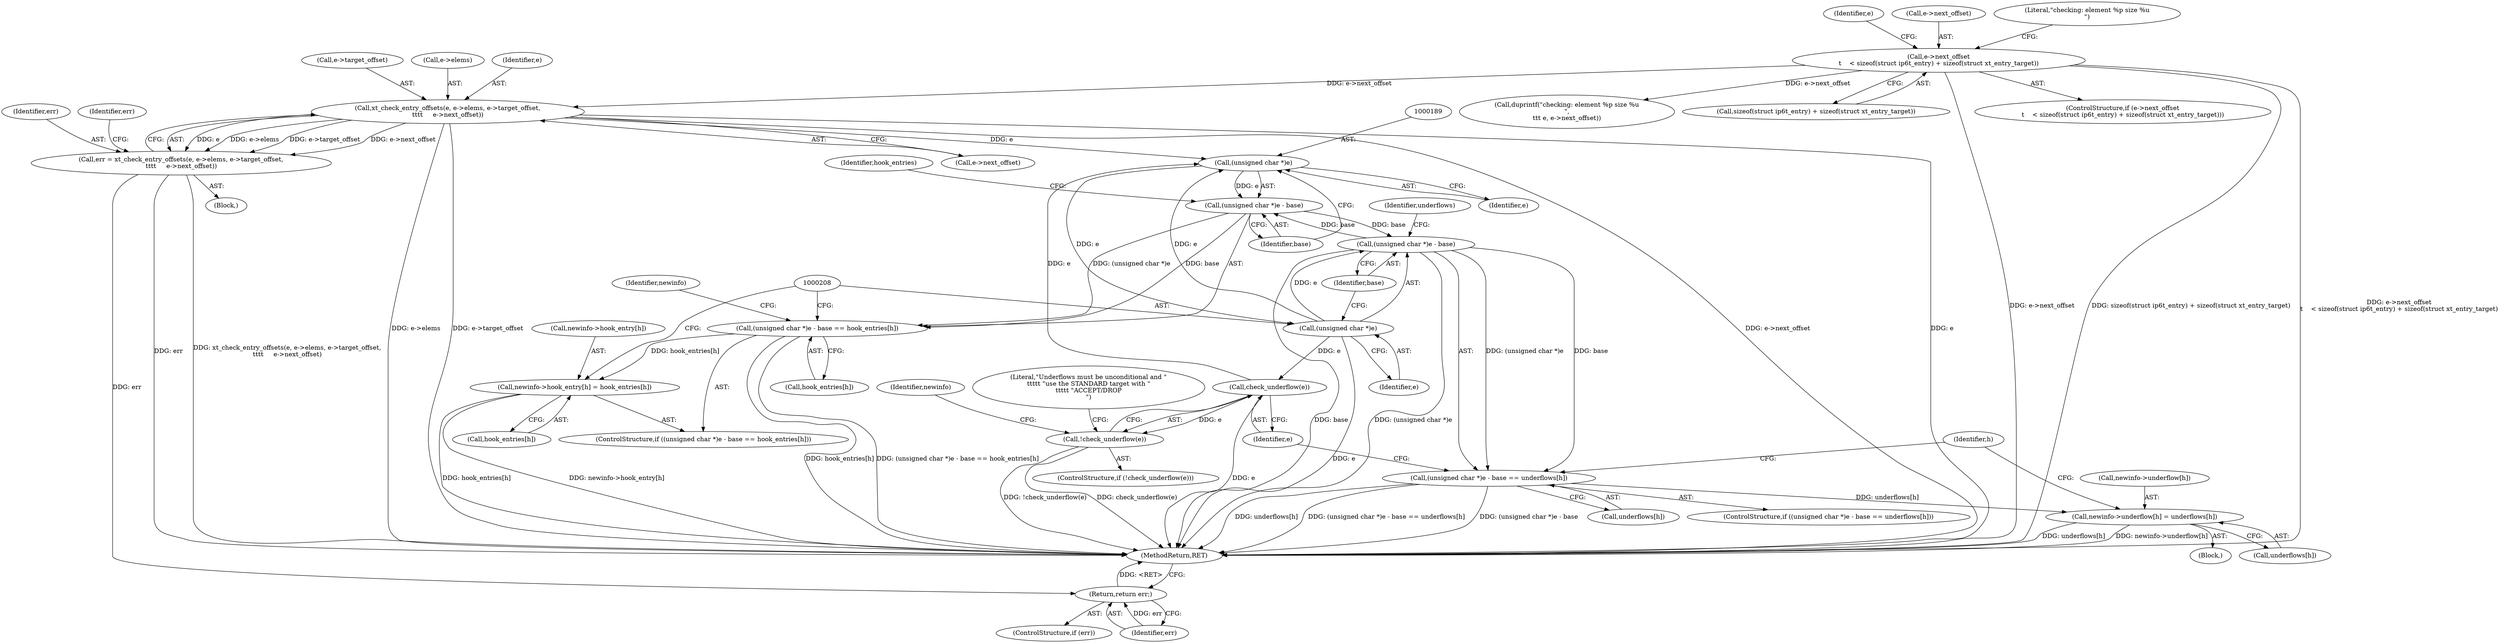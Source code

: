 digraph "0_linux_ce683e5f9d045e5d67d1312a42b359cb2ab2a13c_4@pointer" {
"1000152" [label="(Call,xt_check_entry_offsets(e, e->elems, e->target_offset,\n\t\t\t\t     e->next_offset))"];
"1000121" [label="(Call,e->next_offset\n\t    < sizeof(struct ip6t_entry) + sizeof(struct xt_entry_target))"];
"1000150" [label="(Call,err = xt_check_entry_offsets(e, e->elems, e->target_offset,\n\t\t\t\t     e->next_offset))"];
"1000165" [label="(Return,return err;)"];
"1000188" [label="(Call,(unsigned char *)e)"];
"1000187" [label="(Call,(unsigned char *)e - base)"];
"1000186" [label="(Call,(unsigned char *)e - base == hook_entries[h])"];
"1000195" [label="(Call,newinfo->hook_entry[h] = hook_entries[h])"];
"1000206" [label="(Call,(unsigned char *)e - base)"];
"1000205" [label="(Call,(unsigned char *)e - base == underflows[h])"];
"1000225" [label="(Call,newinfo->underflow[h] = underflows[h])"];
"1000207" [label="(Call,(unsigned char *)e)"];
"1000217" [label="(Call,check_underflow(e))"];
"1000216" [label="(Call,!check_underflow(e))"];
"1000157" [label="(Call,e->target_offset)"];
"1000175" [label="(Identifier,h)"];
"1000154" [label="(Call,e->elems)"];
"1000195" [label="(Call,newinfo->hook_entry[h] = hook_entries[h])"];
"1000226" [label="(Call,newinfo->underflow[h])"];
"1000228" [label="(Identifier,newinfo)"];
"1000205" [label="(Call,(unsigned char *)e - base == underflows[h])"];
"1000153" [label="(Identifier,e)"];
"1000110" [label="(Block,)"];
"1000242" [label="(MethodReturn,RET)"];
"1000163" [label="(ControlStructure,if (err))"];
"1000186" [label="(Call,(unsigned char *)e - base == hook_entries[h])"];
"1000150" [label="(Call,err = xt_check_entry_offsets(e, e->elems, e->target_offset,\n\t\t\t\t     e->next_offset))"];
"1000151" [label="(Identifier,err)"];
"1000206" [label="(Call,(unsigned char *)e - base)"];
"1000192" [label="(Call,hook_entries[h])"];
"1000164" [label="(Identifier,err)"];
"1000216" [label="(Call,!check_underflow(e))"];
"1000160" [label="(Call,e->next_offset)"];
"1000209" [label="(Identifier,e)"];
"1000165" [label="(Return,return err;)"];
"1000131" [label="(Call,duprintf(\"checking: element %p size %u\n\",\n\t\t\t e, e->next_offset))"];
"1000185" [label="(ControlStructure,if ((unsigned char *)e - base == hook_entries[h]))"];
"1000198" [label="(Identifier,newinfo)"];
"1000221" [label="(Literal,\"Underflows must be unconditional and \"\n\t\t\t\t\t \"use the STANDARD target with \"\n\t\t\t\t\t \"ACCEPT/DROP\n\")"];
"1000211" [label="(Call,underflows[h])"];
"1000145" [label="(Identifier,e)"];
"1000122" [label="(Call,e->next_offset)"];
"1000193" [label="(Identifier,hook_entries)"];
"1000187" [label="(Call,(unsigned char *)e - base)"];
"1000152" [label="(Call,xt_check_entry_offsets(e, e->elems, e->target_offset,\n\t\t\t\t     e->next_offset))"];
"1000207" [label="(Call,(unsigned char *)e)"];
"1000196" [label="(Call,newinfo->hook_entry[h])"];
"1000225" [label="(Call,newinfo->underflow[h] = underflows[h])"];
"1000201" [label="(Call,hook_entries[h])"];
"1000132" [label="(Literal,\"checking: element %p size %u\n\")"];
"1000125" [label="(Call,sizeof(struct ip6t_entry) + sizeof(struct xt_entry_target))"];
"1000231" [label="(Call,underflows[h])"];
"1000212" [label="(Identifier,underflows)"];
"1000120" [label="(ControlStructure,if (e->next_offset\n\t    < sizeof(struct ip6t_entry) + sizeof(struct xt_entry_target)))"];
"1000214" [label="(Block,)"];
"1000204" [label="(ControlStructure,if ((unsigned char *)e - base == underflows[h]))"];
"1000217" [label="(Call,check_underflow(e))"];
"1000191" [label="(Identifier,base)"];
"1000188" [label="(Call,(unsigned char *)e)"];
"1000166" [label="(Identifier,err)"];
"1000121" [label="(Call,e->next_offset\n\t    < sizeof(struct ip6t_entry) + sizeof(struct xt_entry_target))"];
"1000218" [label="(Identifier,e)"];
"1000190" [label="(Identifier,e)"];
"1000210" [label="(Identifier,base)"];
"1000215" [label="(ControlStructure,if (!check_underflow(e)))"];
"1000152" -> "1000150"  [label="AST: "];
"1000152" -> "1000160"  [label="CFG: "];
"1000153" -> "1000152"  [label="AST: "];
"1000154" -> "1000152"  [label="AST: "];
"1000157" -> "1000152"  [label="AST: "];
"1000160" -> "1000152"  [label="AST: "];
"1000150" -> "1000152"  [label="CFG: "];
"1000152" -> "1000242"  [label="DDG: e->elems"];
"1000152" -> "1000242"  [label="DDG: e->target_offset"];
"1000152" -> "1000242"  [label="DDG: e->next_offset"];
"1000152" -> "1000242"  [label="DDG: e"];
"1000152" -> "1000150"  [label="DDG: e"];
"1000152" -> "1000150"  [label="DDG: e->elems"];
"1000152" -> "1000150"  [label="DDG: e->target_offset"];
"1000152" -> "1000150"  [label="DDG: e->next_offset"];
"1000121" -> "1000152"  [label="DDG: e->next_offset"];
"1000152" -> "1000188"  [label="DDG: e"];
"1000121" -> "1000120"  [label="AST: "];
"1000121" -> "1000125"  [label="CFG: "];
"1000122" -> "1000121"  [label="AST: "];
"1000125" -> "1000121"  [label="AST: "];
"1000132" -> "1000121"  [label="CFG: "];
"1000145" -> "1000121"  [label="CFG: "];
"1000121" -> "1000242"  [label="DDG: sizeof(struct ip6t_entry) + sizeof(struct xt_entry_target)"];
"1000121" -> "1000242"  [label="DDG: e->next_offset\n\t    < sizeof(struct ip6t_entry) + sizeof(struct xt_entry_target)"];
"1000121" -> "1000242"  [label="DDG: e->next_offset"];
"1000121" -> "1000131"  [label="DDG: e->next_offset"];
"1000150" -> "1000110"  [label="AST: "];
"1000151" -> "1000150"  [label="AST: "];
"1000164" -> "1000150"  [label="CFG: "];
"1000150" -> "1000242"  [label="DDG: err"];
"1000150" -> "1000242"  [label="DDG: xt_check_entry_offsets(e, e->elems, e->target_offset,\n\t\t\t\t     e->next_offset)"];
"1000150" -> "1000165"  [label="DDG: err"];
"1000165" -> "1000163"  [label="AST: "];
"1000165" -> "1000166"  [label="CFG: "];
"1000166" -> "1000165"  [label="AST: "];
"1000242" -> "1000165"  [label="CFG: "];
"1000165" -> "1000242"  [label="DDG: <RET>"];
"1000166" -> "1000165"  [label="DDG: err"];
"1000188" -> "1000187"  [label="AST: "];
"1000188" -> "1000190"  [label="CFG: "];
"1000189" -> "1000188"  [label="AST: "];
"1000190" -> "1000188"  [label="AST: "];
"1000191" -> "1000188"  [label="CFG: "];
"1000188" -> "1000187"  [label="DDG: e"];
"1000207" -> "1000188"  [label="DDG: e"];
"1000217" -> "1000188"  [label="DDG: e"];
"1000188" -> "1000207"  [label="DDG: e"];
"1000187" -> "1000186"  [label="AST: "];
"1000187" -> "1000191"  [label="CFG: "];
"1000191" -> "1000187"  [label="AST: "];
"1000193" -> "1000187"  [label="CFG: "];
"1000187" -> "1000186"  [label="DDG: (unsigned char *)e"];
"1000187" -> "1000186"  [label="DDG: base"];
"1000206" -> "1000187"  [label="DDG: base"];
"1000187" -> "1000206"  [label="DDG: base"];
"1000186" -> "1000185"  [label="AST: "];
"1000186" -> "1000192"  [label="CFG: "];
"1000192" -> "1000186"  [label="AST: "];
"1000198" -> "1000186"  [label="CFG: "];
"1000208" -> "1000186"  [label="CFG: "];
"1000186" -> "1000242"  [label="DDG: (unsigned char *)e - base == hook_entries[h]"];
"1000186" -> "1000242"  [label="DDG: hook_entries[h]"];
"1000186" -> "1000195"  [label="DDG: hook_entries[h]"];
"1000195" -> "1000185"  [label="AST: "];
"1000195" -> "1000201"  [label="CFG: "];
"1000196" -> "1000195"  [label="AST: "];
"1000201" -> "1000195"  [label="AST: "];
"1000208" -> "1000195"  [label="CFG: "];
"1000195" -> "1000242"  [label="DDG: newinfo->hook_entry[h]"];
"1000195" -> "1000242"  [label="DDG: hook_entries[h]"];
"1000206" -> "1000205"  [label="AST: "];
"1000206" -> "1000210"  [label="CFG: "];
"1000207" -> "1000206"  [label="AST: "];
"1000210" -> "1000206"  [label="AST: "];
"1000212" -> "1000206"  [label="CFG: "];
"1000206" -> "1000242"  [label="DDG: base"];
"1000206" -> "1000242"  [label="DDG: (unsigned char *)e"];
"1000206" -> "1000205"  [label="DDG: (unsigned char *)e"];
"1000206" -> "1000205"  [label="DDG: base"];
"1000207" -> "1000206"  [label="DDG: e"];
"1000205" -> "1000204"  [label="AST: "];
"1000205" -> "1000211"  [label="CFG: "];
"1000211" -> "1000205"  [label="AST: "];
"1000218" -> "1000205"  [label="CFG: "];
"1000175" -> "1000205"  [label="CFG: "];
"1000205" -> "1000242"  [label="DDG: (unsigned char *)e - base"];
"1000205" -> "1000242"  [label="DDG: underflows[h]"];
"1000205" -> "1000242"  [label="DDG: (unsigned char *)e - base == underflows[h]"];
"1000205" -> "1000225"  [label="DDG: underflows[h]"];
"1000225" -> "1000214"  [label="AST: "];
"1000225" -> "1000231"  [label="CFG: "];
"1000226" -> "1000225"  [label="AST: "];
"1000231" -> "1000225"  [label="AST: "];
"1000175" -> "1000225"  [label="CFG: "];
"1000225" -> "1000242"  [label="DDG: newinfo->underflow[h]"];
"1000225" -> "1000242"  [label="DDG: underflows[h]"];
"1000207" -> "1000209"  [label="CFG: "];
"1000208" -> "1000207"  [label="AST: "];
"1000209" -> "1000207"  [label="AST: "];
"1000210" -> "1000207"  [label="CFG: "];
"1000207" -> "1000242"  [label="DDG: e"];
"1000207" -> "1000217"  [label="DDG: e"];
"1000217" -> "1000216"  [label="AST: "];
"1000217" -> "1000218"  [label="CFG: "];
"1000218" -> "1000217"  [label="AST: "];
"1000216" -> "1000217"  [label="CFG: "];
"1000217" -> "1000242"  [label="DDG: e"];
"1000217" -> "1000216"  [label="DDG: e"];
"1000216" -> "1000215"  [label="AST: "];
"1000221" -> "1000216"  [label="CFG: "];
"1000228" -> "1000216"  [label="CFG: "];
"1000216" -> "1000242"  [label="DDG: !check_underflow(e)"];
"1000216" -> "1000242"  [label="DDG: check_underflow(e)"];
}
